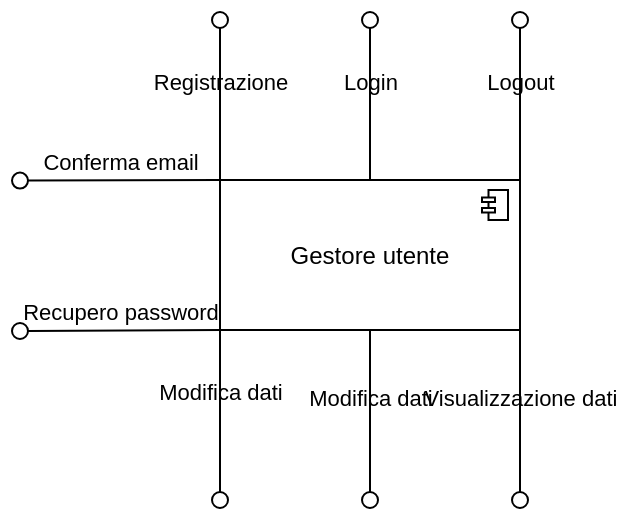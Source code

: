 <mxfile version="24.2.5" type="github">
  <diagram name="Pagina-1" id="PUrYo3mo1FTPI0XB6R7E">
    <mxGraphModel dx="1050" dy="522" grid="1" gridSize="10" guides="1" tooltips="1" connect="1" arrows="1" fold="1" page="1" pageScale="1" pageWidth="1169" pageHeight="827" math="0" shadow="0">
      <root>
        <mxCell id="0" />
        <mxCell id="1" parent="0" />
        <mxCell id="nwxM2-n29xhYYMJKdfmu-1" value="Registrazione" style="html=1;verticalAlign=bottom;labelBackgroundColor=none;endArrow=oval;endFill=0;endSize=8;rounded=0;" edge="1" parent="1">
          <mxGeometry width="160" relative="1" as="geometry">
            <mxPoint x="170" y="120" as="sourcePoint" />
            <mxPoint x="170" y="40" as="targetPoint" />
            <Array as="points" />
          </mxGeometry>
        </mxCell>
        <mxCell id="nwxM2-n29xhYYMJKdfmu-2" value="Login" style="html=1;verticalAlign=bottom;labelBackgroundColor=none;endArrow=oval;endFill=0;endSize=8;rounded=0;exitX=0.5;exitY=0;exitDx=0;exitDy=0;exitPerimeter=0;" edge="1" parent="1" source="nwxM2-n29xhYYMJKdfmu-17">
          <mxGeometry width="160" relative="1" as="geometry">
            <mxPoint x="270" y="100" as="sourcePoint" />
            <mxPoint x="245" y="40" as="targetPoint" />
          </mxGeometry>
        </mxCell>
        <mxCell id="nwxM2-n29xhYYMJKdfmu-3" value="Logout" style="html=1;verticalAlign=bottom;labelBackgroundColor=none;endArrow=oval;endFill=0;endSize=8;rounded=0;" edge="1" parent="1">
          <mxGeometry width="160" relative="1" as="geometry">
            <mxPoint x="320" y="120" as="sourcePoint" />
            <mxPoint x="320" y="40" as="targetPoint" />
          </mxGeometry>
        </mxCell>
        <mxCell id="nwxM2-n29xhYYMJKdfmu-17" value="Gestore utente" style="html=1;outlineConnect=0;whiteSpace=wrap;shape=mxgraph.archimate3.application;appType=comp;archiType=square;" vertex="1" parent="1">
          <mxGeometry x="170" y="120" width="150" height="75" as="geometry" />
        </mxCell>
        <mxCell id="nwxM2-n29xhYYMJKdfmu-18" value="Modifica dati" style="html=1;verticalAlign=bottom;labelBackgroundColor=none;endArrow=oval;endFill=0;endSize=8;rounded=0;" edge="1" parent="1">
          <mxGeometry width="160" relative="1" as="geometry">
            <mxPoint x="170" y="190" as="sourcePoint" />
            <mxPoint x="170" y="280" as="targetPoint" />
            <Array as="points" />
          </mxGeometry>
        </mxCell>
        <mxCell id="nwxM2-n29xhYYMJKdfmu-20" value="Visualizzazione dati" style="html=1;verticalAlign=bottom;labelBackgroundColor=none;endArrow=oval;endFill=0;endSize=8;rounded=0;" edge="1" parent="1">
          <mxGeometry width="160" relative="1" as="geometry">
            <mxPoint x="320" y="195" as="sourcePoint" />
            <mxPoint x="320" y="280" as="targetPoint" />
            <Array as="points" />
          </mxGeometry>
        </mxCell>
        <mxCell id="nwxM2-n29xhYYMJKdfmu-21" value="Modifica dati" style="html=1;verticalAlign=bottom;labelBackgroundColor=none;endArrow=oval;endFill=0;endSize=8;rounded=0;exitX=0.5;exitY=1;exitDx=0;exitDy=0;exitPerimeter=0;" edge="1" parent="1" source="nwxM2-n29xhYYMJKdfmu-17">
          <mxGeometry width="160" relative="1" as="geometry">
            <mxPoint x="230" y="210" as="sourcePoint" />
            <mxPoint x="245" y="280" as="targetPoint" />
            <Array as="points" />
          </mxGeometry>
        </mxCell>
        <mxCell id="nwxM2-n29xhYYMJKdfmu-23" value="Conferma email" style="html=1;verticalAlign=bottom;labelBackgroundColor=none;endArrow=oval;endFill=0;endSize=8;rounded=0;" edge="1" parent="1">
          <mxGeometry width="160" relative="1" as="geometry">
            <mxPoint x="170" y="120.004" as="sourcePoint" />
            <mxPoint x="70" y="120.29" as="targetPoint" />
            <Array as="points" />
          </mxGeometry>
        </mxCell>
        <mxCell id="nwxM2-n29xhYYMJKdfmu-24" value="Recupero password" style="html=1;verticalAlign=bottom;labelBackgroundColor=none;endArrow=oval;endFill=0;endSize=8;rounded=0;exitX=0;exitY=0.5;exitDx=0;exitDy=0;exitPerimeter=0;" edge="1" parent="1">
          <mxGeometry width="160" relative="1" as="geometry">
            <mxPoint x="170" y="195" as="sourcePoint" />
            <mxPoint x="70" y="195.5" as="targetPoint" />
            <Array as="points" />
          </mxGeometry>
        </mxCell>
      </root>
    </mxGraphModel>
  </diagram>
</mxfile>

